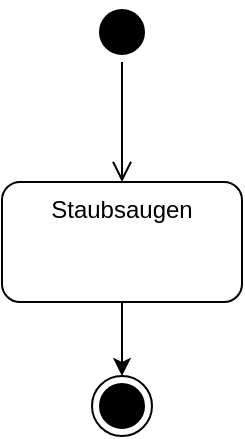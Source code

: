 <mxfile version="22.1.18" type="google">
  <diagram name="Seite-1" id="0859eqJFtxkdb-ppz1Cc">
    <mxGraphModel grid="1" page="1" gridSize="10" guides="1" tooltips="1" connect="1" arrows="1" fold="1" pageScale="1" pageWidth="827" pageHeight="1169" math="0" shadow="0">
      <root>
        <mxCell id="0" />
        <mxCell id="1" parent="0" />
        <mxCell id="y7L2XVppaXTwiacDeEOA-1" value="" style="ellipse;html=1;shape=startState;fillColor=#000000;strokeColor=#000000;" vertex="1" parent="1">
          <mxGeometry x="390" y="220" width="30" height="30" as="geometry" />
        </mxCell>
        <mxCell id="y7L2XVppaXTwiacDeEOA-2" value="" style="edgeStyle=orthogonalEdgeStyle;html=1;verticalAlign=bottom;endArrow=open;endSize=8;strokeColor=#000000;rounded=0;" edge="1" parent="1" source="y7L2XVppaXTwiacDeEOA-1">
          <mxGeometry relative="1" as="geometry">
            <mxPoint x="405" y="310" as="targetPoint" />
          </mxGeometry>
        </mxCell>
        <mxCell id="y7L2XVppaXTwiacDeEOA-5" style="edgeStyle=orthogonalEdgeStyle;rounded=0;orthogonalLoop=1;jettySize=auto;html=1;exitX=0.5;exitY=1;exitDx=0;exitDy=0;entryX=0.5;entryY=0;entryDx=0;entryDy=0;" edge="1" parent="1" source="y7L2XVppaXTwiacDeEOA-3" target="y7L2XVppaXTwiacDeEOA-4">
          <mxGeometry relative="1" as="geometry" />
        </mxCell>
        <mxCell id="y7L2XVppaXTwiacDeEOA-3" value="Staubsaugen" style="rounded=1;whiteSpace=wrap;html=1;verticalAlign=top;" vertex="1" parent="1">
          <mxGeometry x="345" y="310" width="120" height="60" as="geometry" />
        </mxCell>
        <mxCell id="y7L2XVppaXTwiacDeEOA-4" value="" style="ellipse;html=1;shape=endState;fillColor=#000000;strokeColor=#000000;" vertex="1" parent="1">
          <mxGeometry x="390" y="407" width="30" height="30" as="geometry" />
        </mxCell>
      </root>
    </mxGraphModel>
  </diagram>
</mxfile>
